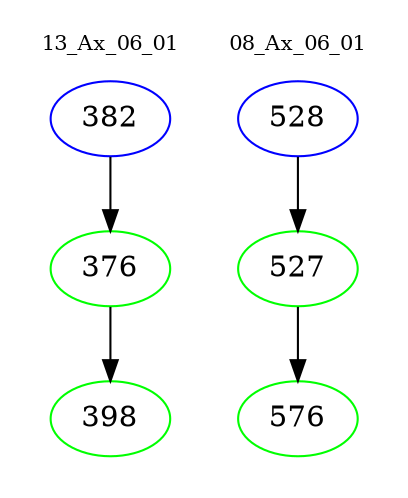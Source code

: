 digraph{
subgraph cluster_0 {
color = white
label = "13_Ax_06_01";
fontsize=10;
T0_382 [label="382", color="blue"]
T0_382 -> T0_376 [color="black"]
T0_376 [label="376", color="green"]
T0_376 -> T0_398 [color="black"]
T0_398 [label="398", color="green"]
}
subgraph cluster_1 {
color = white
label = "08_Ax_06_01";
fontsize=10;
T1_528 [label="528", color="blue"]
T1_528 -> T1_527 [color="black"]
T1_527 [label="527", color="green"]
T1_527 -> T1_576 [color="black"]
T1_576 [label="576", color="green"]
}
}
